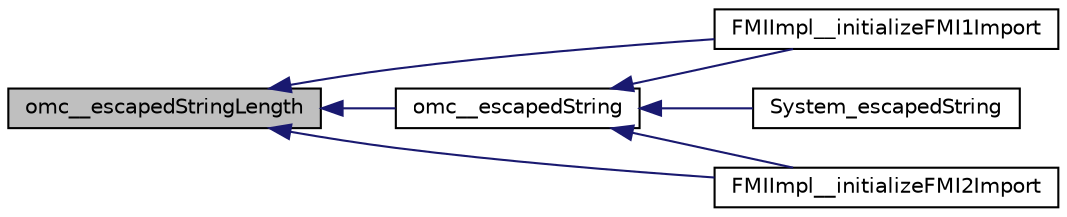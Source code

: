 digraph "omc__escapedStringLength"
{
  edge [fontname="Helvetica",fontsize="10",labelfontname="Helvetica",labelfontsize="10"];
  node [fontname="Helvetica",fontsize="10",shape=record];
  rankdir="LR";
  Node99 [label="omc__escapedStringLength",height=0.2,width=0.4,color="black", fillcolor="grey75", style="filled", fontcolor="black"];
  Node99 -> Node100 [dir="back",color="midnightblue",fontsize="10",style="solid",fontname="Helvetica"];
  Node100 [label="FMIImpl__initializeFMI1Import",height=0.2,width=0.4,color="black", fillcolor="white", style="filled",URL="$df/d24/_f_m_i_impl_8c.html#a5a9bf24e9d1ef4bb15f2b7c01e5a0573"];
  Node99 -> Node101 [dir="back",color="midnightblue",fontsize="10",style="solid",fontname="Helvetica"];
  Node101 [label="FMIImpl__initializeFMI2Import",height=0.2,width=0.4,color="black", fillcolor="white", style="filled",URL="$df/d24/_f_m_i_impl_8c.html#aa232a019eadc7bda9f5bbf66fb274e7c"];
  Node99 -> Node102 [dir="back",color="midnightblue",fontsize="10",style="solid",fontname="Helvetica"];
  Node102 [label="omc__escapedString",height=0.2,width=0.4,color="black", fillcolor="white", style="filled",URL="$d3/d37/modelica__string_8h.html#acf9d175eb3bc77fadd3797d3c67862ff"];
  Node102 -> Node100 [dir="back",color="midnightblue",fontsize="10",style="solid",fontname="Helvetica"];
  Node102 -> Node101 [dir="back",color="midnightblue",fontsize="10",style="solid",fontname="Helvetica"];
  Node102 -> Node103 [dir="back",color="midnightblue",fontsize="10",style="solid",fontname="Helvetica"];
  Node103 [label="System_escapedString",height=0.2,width=0.4,color="black", fillcolor="white", style="filled",URL="$df/ddc/_system__omc_8c.html#a0651db9b289a4e4fd419bf2c9444ee59"];
}
